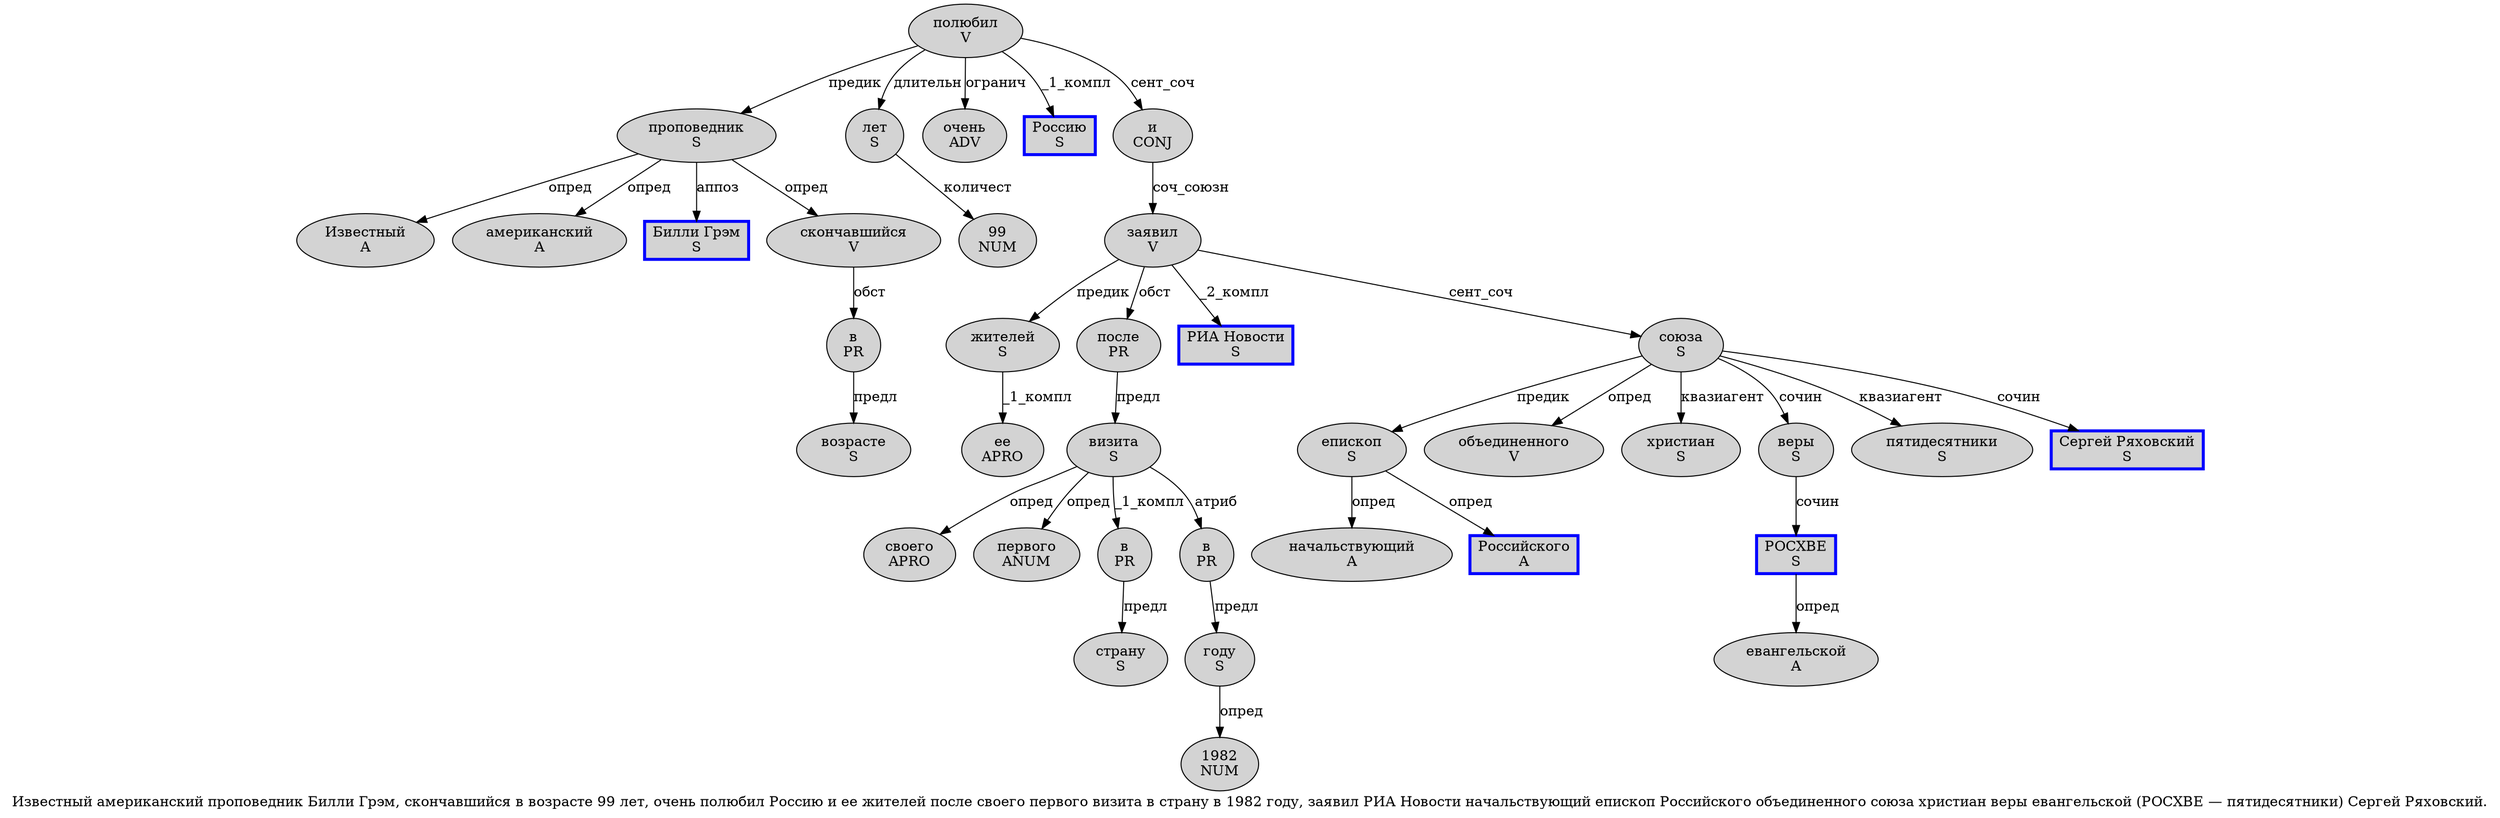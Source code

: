 digraph SENTENCE_123 {
	graph [label="Известный американский проповедник Билли Грэм, скончавшийся в возрасте 99 лет, очень полюбил Россию и ее жителей после своего первого визита в страну в 1982 году, заявил РИА Новости начальствующий епископ Российского объединенного союза христиан веры евангельской (РОСХВЕ — пятидесятники) Сергей Ряховский."]
	node [style=filled]
		0 [label="Известный
A" color="" fillcolor=lightgray penwidth=1 shape=ellipse]
		1 [label="американский
A" color="" fillcolor=lightgray penwidth=1 shape=ellipse]
		2 [label="проповедник
S" color="" fillcolor=lightgray penwidth=1 shape=ellipse]
		3 [label="Билли Грэм
S" color=blue fillcolor=lightgray penwidth=3 shape=box]
		5 [label="скончавшийся
V" color="" fillcolor=lightgray penwidth=1 shape=ellipse]
		6 [label="в
PR" color="" fillcolor=lightgray penwidth=1 shape=ellipse]
		7 [label="возрасте
S" color="" fillcolor=lightgray penwidth=1 shape=ellipse]
		8 [label="99
NUM" color="" fillcolor=lightgray penwidth=1 shape=ellipse]
		9 [label="лет
S" color="" fillcolor=lightgray penwidth=1 shape=ellipse]
		11 [label="очень
ADV" color="" fillcolor=lightgray penwidth=1 shape=ellipse]
		12 [label="полюбил
V" color="" fillcolor=lightgray penwidth=1 shape=ellipse]
		13 [label="Россию
S" color=blue fillcolor=lightgray penwidth=3 shape=box]
		14 [label="и
CONJ" color="" fillcolor=lightgray penwidth=1 shape=ellipse]
		15 [label="ее
APRO" color="" fillcolor=lightgray penwidth=1 shape=ellipse]
		16 [label="жителей
S" color="" fillcolor=lightgray penwidth=1 shape=ellipse]
		17 [label="после
PR" color="" fillcolor=lightgray penwidth=1 shape=ellipse]
		18 [label="своего
APRO" color="" fillcolor=lightgray penwidth=1 shape=ellipse]
		19 [label="первого
ANUM" color="" fillcolor=lightgray penwidth=1 shape=ellipse]
		20 [label="визита
S" color="" fillcolor=lightgray penwidth=1 shape=ellipse]
		21 [label="в
PR" color="" fillcolor=lightgray penwidth=1 shape=ellipse]
		22 [label="страну
S" color="" fillcolor=lightgray penwidth=1 shape=ellipse]
		23 [label="в
PR" color="" fillcolor=lightgray penwidth=1 shape=ellipse]
		24 [label="1982
NUM" color="" fillcolor=lightgray penwidth=1 shape=ellipse]
		25 [label="году
S" color="" fillcolor=lightgray penwidth=1 shape=ellipse]
		27 [label="заявил
V" color="" fillcolor=lightgray penwidth=1 shape=ellipse]
		28 [label="РИА Новости
S" color=blue fillcolor=lightgray penwidth=3 shape=box]
		29 [label="начальствующий
A" color="" fillcolor=lightgray penwidth=1 shape=ellipse]
		30 [label="епископ
S" color="" fillcolor=lightgray penwidth=1 shape=ellipse]
		31 [label="Российского
A" color=blue fillcolor=lightgray penwidth=3 shape=box]
		32 [label="объединенного
V" color="" fillcolor=lightgray penwidth=1 shape=ellipse]
		33 [label="союза
S" color="" fillcolor=lightgray penwidth=1 shape=ellipse]
		34 [label="христиан
S" color="" fillcolor=lightgray penwidth=1 shape=ellipse]
		35 [label="веры
S" color="" fillcolor=lightgray penwidth=1 shape=ellipse]
		36 [label="евангельской
A" color="" fillcolor=lightgray penwidth=1 shape=ellipse]
		38 [label="РОСХВЕ
S" color=blue fillcolor=lightgray penwidth=3 shape=box]
		40 [label="пятидесятники
S" color="" fillcolor=lightgray penwidth=1 shape=ellipse]
		42 [label="Сергей Ряховский
S" color=blue fillcolor=lightgray penwidth=3 shape=box]
			21 -> 22 [label="предл"]
			38 -> 36 [label="опред"]
			33 -> 30 [label="предик"]
			33 -> 32 [label="опред"]
			33 -> 34 [label="квазиагент"]
			33 -> 35 [label="сочин"]
			33 -> 40 [label="квазиагент"]
			33 -> 42 [label="сочин"]
			27 -> 16 [label="предик"]
			27 -> 17 [label="обст"]
			27 -> 28 [label="_2_компл"]
			27 -> 33 [label="сент_соч"]
			14 -> 27 [label="соч_союзн"]
			2 -> 0 [label="опред"]
			2 -> 1 [label="опред"]
			2 -> 3 [label="аппоз"]
			2 -> 5 [label="опред"]
			17 -> 20 [label="предл"]
			30 -> 29 [label="опред"]
			30 -> 31 [label="опред"]
			12 -> 2 [label="предик"]
			12 -> 9 [label="длительн"]
			12 -> 11 [label="огранич"]
			12 -> 13 [label="_1_компл"]
			12 -> 14 [label="сент_соч"]
			16 -> 15 [label="_1_компл"]
			23 -> 25 [label="предл"]
			20 -> 18 [label="опред"]
			20 -> 19 [label="опред"]
			20 -> 21 [label="_1_компл"]
			20 -> 23 [label="атриб"]
			9 -> 8 [label="количест"]
			5 -> 6 [label="обст"]
			35 -> 38 [label="сочин"]
			25 -> 24 [label="опред"]
			6 -> 7 [label="предл"]
}